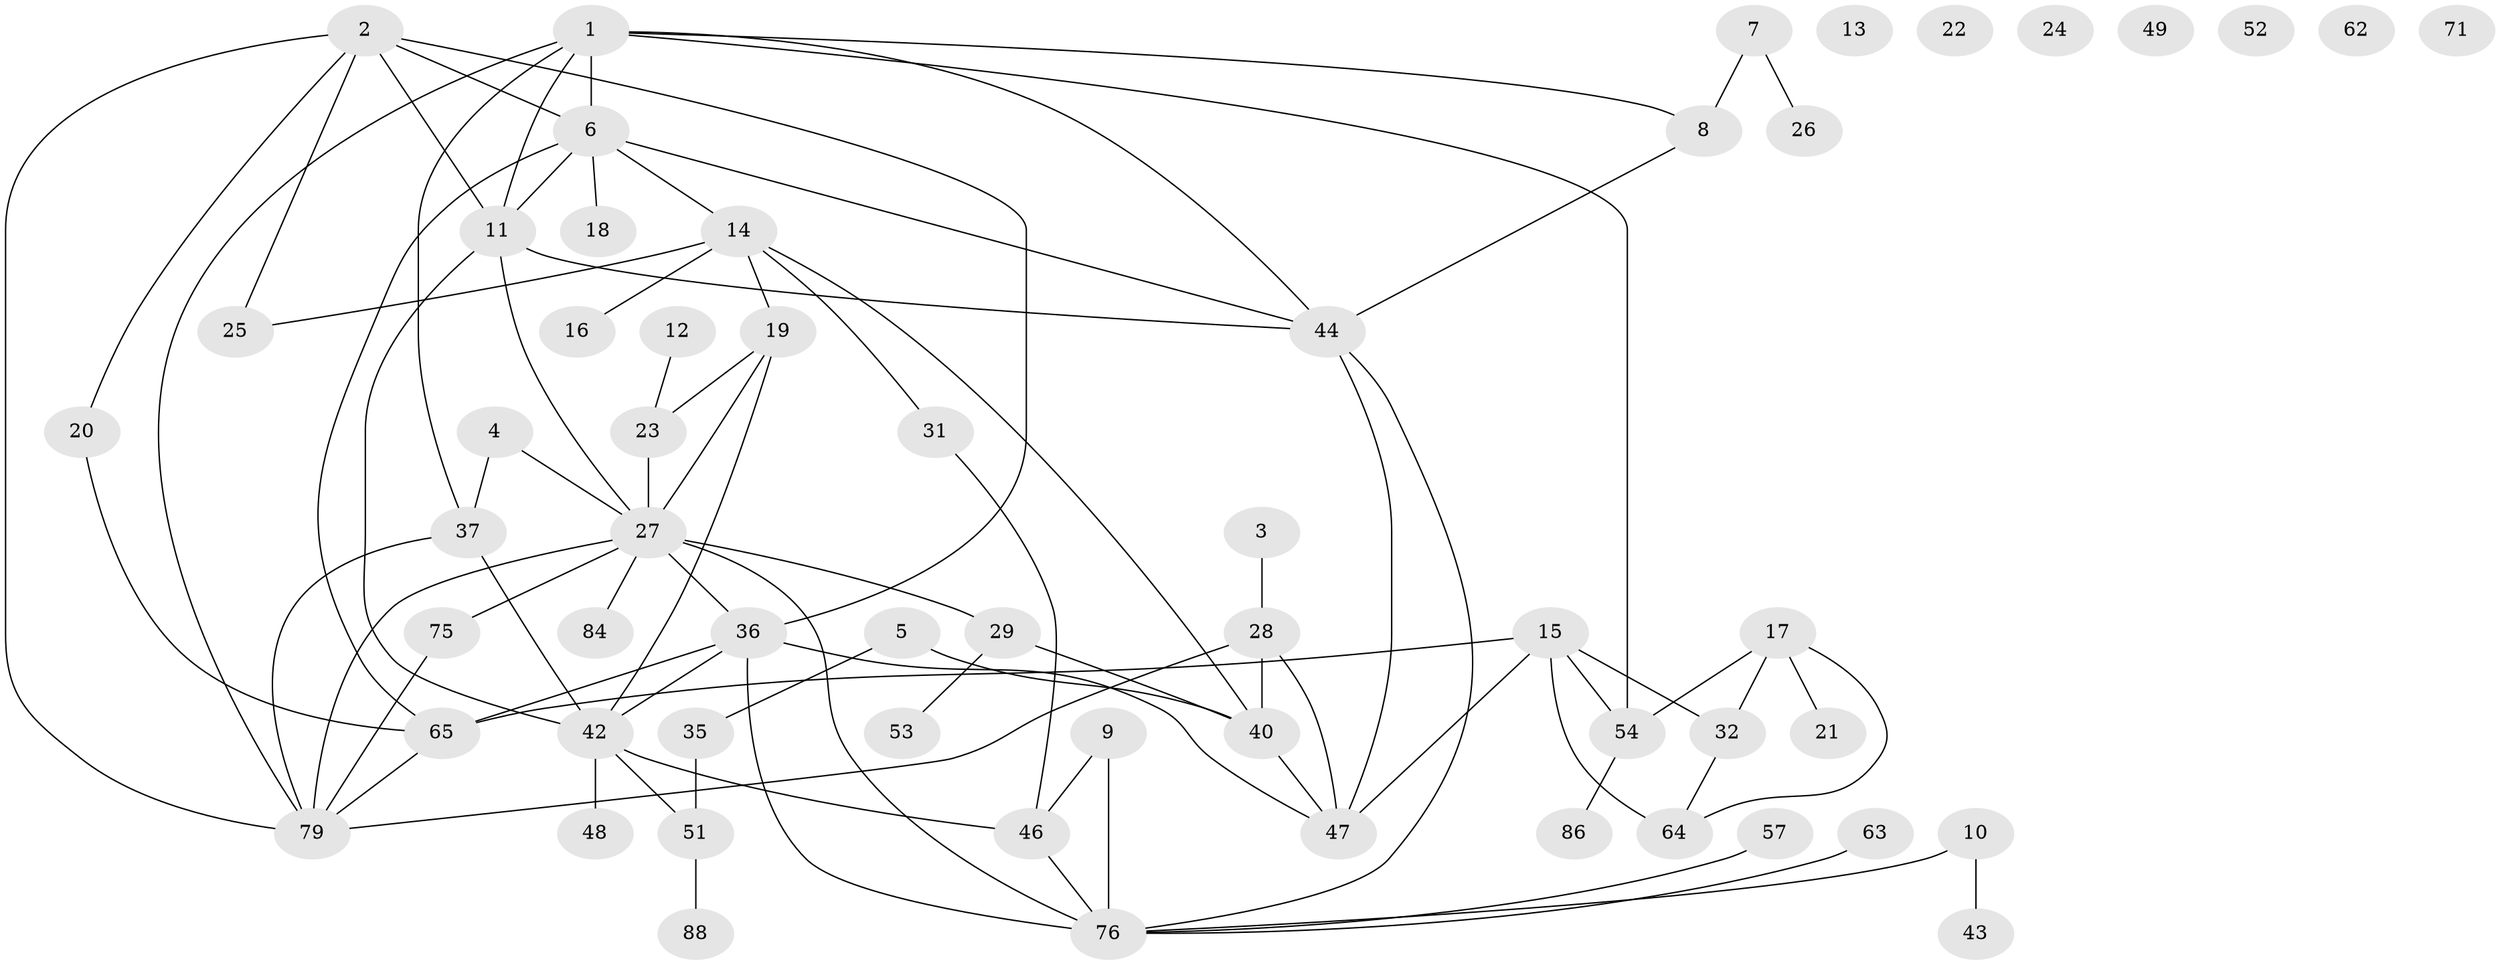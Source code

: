 // Generated by graph-tools (version 1.1) at 2025/23/03/03/25 07:23:26]
// undirected, 58 vertices, 86 edges
graph export_dot {
graph [start="1"]
  node [color=gray90,style=filled];
  1 [super="+59"];
  2 [super="+58"];
  3;
  4 [super="+30"];
  5 [super="+33"];
  6 [super="+87"];
  7;
  8 [super="+55"];
  9;
  10;
  11 [super="+72"];
  12;
  13;
  14 [super="+50"];
  15 [super="+56"];
  16;
  17 [super="+69"];
  18;
  19 [super="+82"];
  20;
  21;
  22;
  23 [super="+41"];
  24;
  25;
  26 [super="+85"];
  27 [super="+70"];
  28 [super="+61"];
  29 [super="+34"];
  31 [super="+38"];
  32;
  35 [super="+73"];
  36 [super="+39"];
  37 [super="+74"];
  40 [super="+81"];
  42 [super="+45"];
  43;
  44 [super="+60"];
  46 [super="+78"];
  47;
  48;
  49;
  51 [super="+66"];
  52 [super="+67"];
  53;
  54 [super="+68"];
  57;
  62;
  63;
  64 [super="+83"];
  65 [super="+77"];
  71;
  75;
  76 [super="+89"];
  79 [super="+80"];
  84;
  86;
  88;
  1 -- 11;
  1 -- 44;
  1 -- 54;
  1 -- 37;
  1 -- 79;
  1 -- 6;
  1 -- 8;
  2 -- 20;
  2 -- 25;
  2 -- 79;
  2 -- 11 [weight=2];
  2 -- 36;
  2 -- 6;
  3 -- 28;
  4 -- 37;
  4 -- 27;
  5 -- 40;
  5 -- 35;
  6 -- 18;
  6 -- 65;
  6 -- 14;
  6 -- 11;
  6 -- 44;
  7 -- 8;
  7 -- 26;
  8 -- 44;
  9 -- 76;
  9 -- 46;
  10 -- 43;
  10 -- 76;
  11 -- 44;
  11 -- 42;
  11 -- 27;
  12 -- 23;
  14 -- 19;
  14 -- 31;
  14 -- 40;
  14 -- 16;
  14 -- 25;
  15 -- 64 [weight=2];
  15 -- 32;
  15 -- 65;
  15 -- 47;
  15 -- 54;
  17 -- 21;
  17 -- 32;
  17 -- 64;
  17 -- 54;
  19 -- 27;
  19 -- 23;
  19 -- 42;
  20 -- 65;
  23 -- 27;
  27 -- 75;
  27 -- 84;
  27 -- 36;
  27 -- 76 [weight=2];
  27 -- 79;
  27 -- 29;
  28 -- 47;
  28 -- 40;
  28 -- 79;
  29 -- 40;
  29 -- 53;
  31 -- 46;
  32 -- 64;
  35 -- 51;
  36 -- 42;
  36 -- 65;
  36 -- 47;
  36 -- 76;
  37 -- 79;
  37 -- 42;
  40 -- 47;
  42 -- 46;
  42 -- 48;
  42 -- 51;
  44 -- 76;
  44 -- 47;
  46 -- 76;
  51 -- 88;
  54 -- 86;
  57 -- 76;
  63 -- 76;
  65 -- 79;
  75 -- 79;
}
